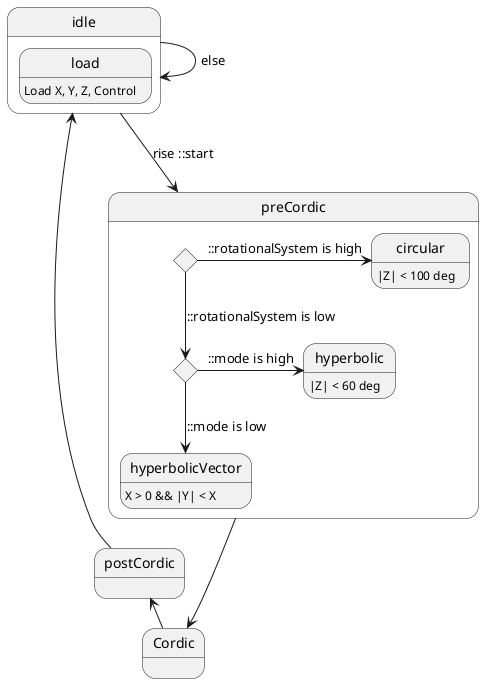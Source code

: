 @startuml
state idle {
    state load : Load X, Y, Z, Control
}

state preCordic {
    state rotationalSystem <<choice>>
    state circular : |Z| < 100 deg
    state hyperbolic : |Z| < 60 deg
    rotationalSystem -> circular : ::rotationalSystem is high
    state hyperbolicMode <<choice>>
    rotationalSystem --> hyperbolicMode : ::rotationalSystem is low
    hyperbolicMode -> hyperbolic : ::mode is high
    hyperbolicMode --> hyperbolicVector : ::mode is low
    state hyperbolicVector : X > 0 && |Y| < X
    
}

state Cordic {

}

state postCordic {

}

idle --> preCordic : rise ::start 
idle -> idle : else
preCordic -down-> Cordic 
Cordic -left-> postCordic
postCordic -up-> idle
@enduml